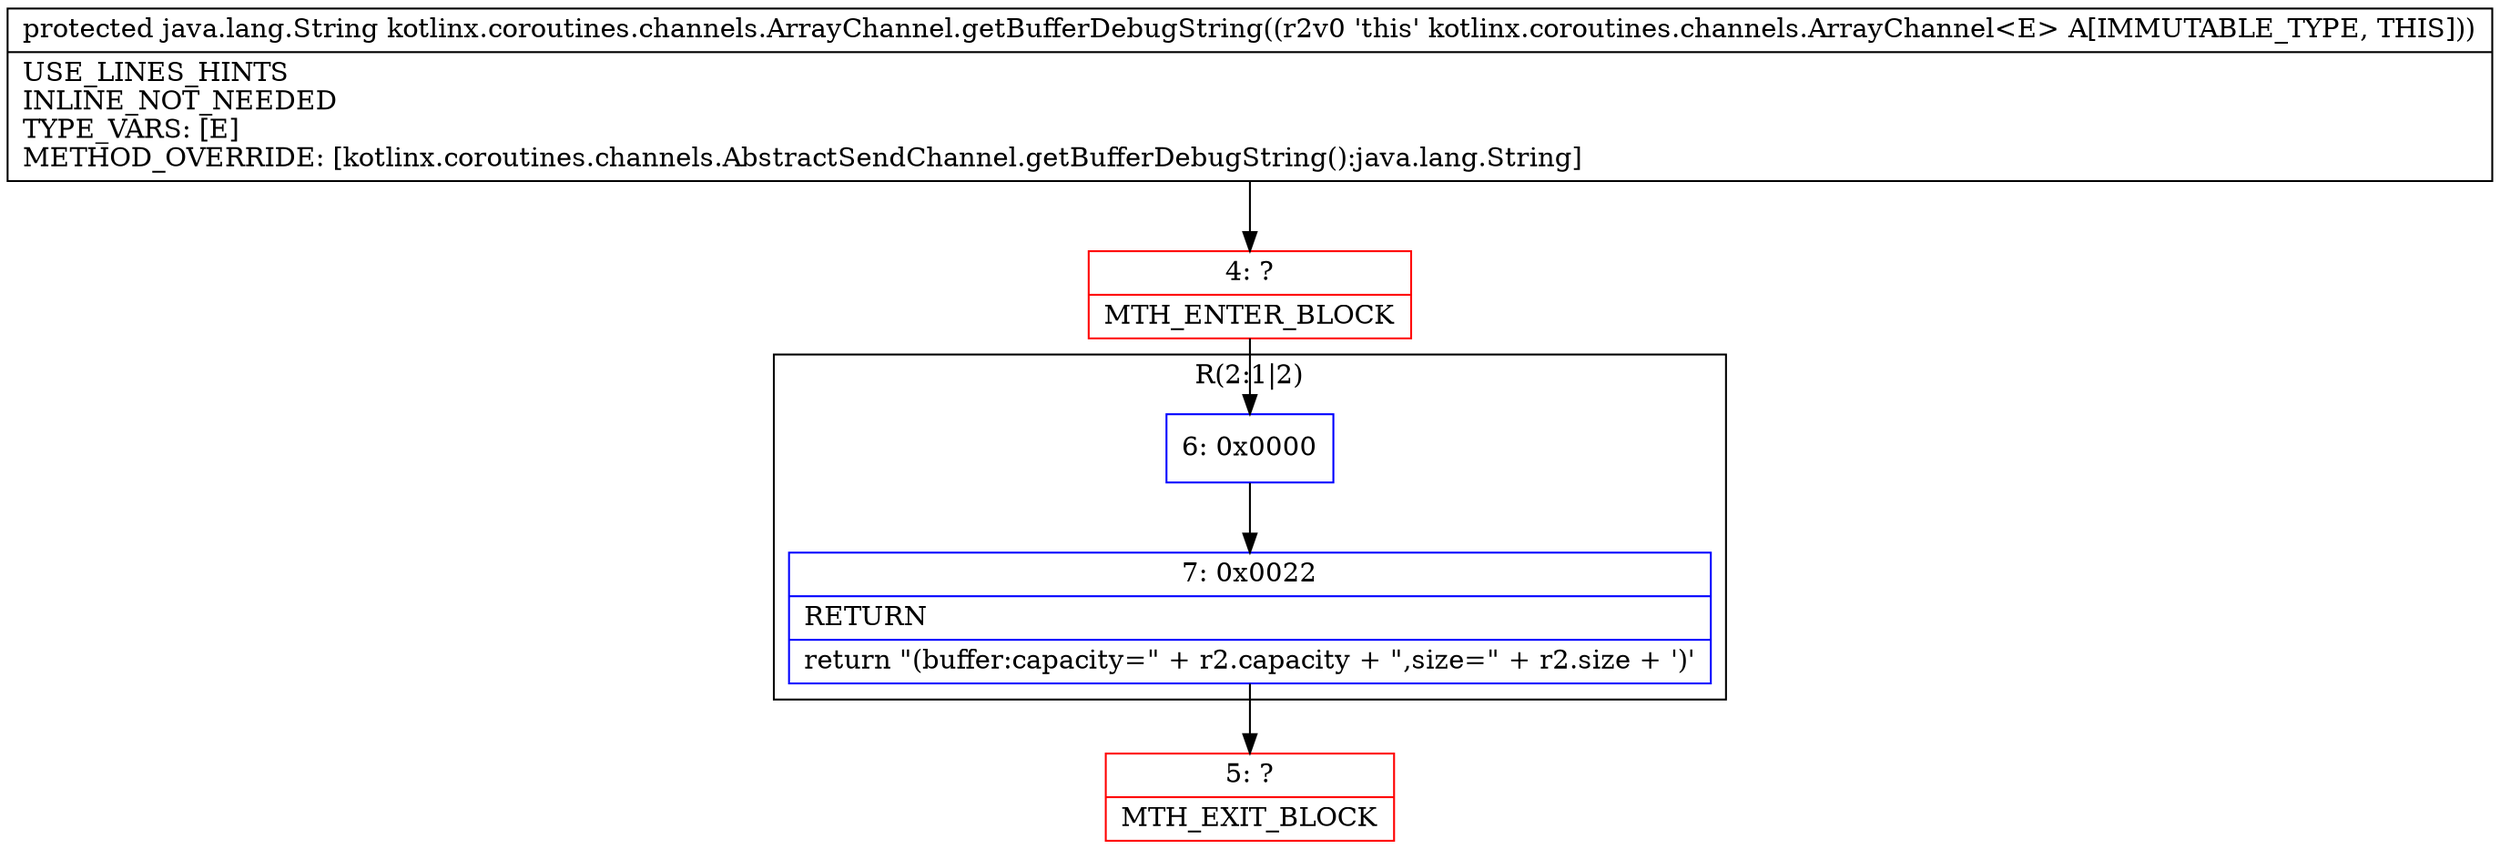 digraph "CFG forkotlinx.coroutines.channels.ArrayChannel.getBufferDebugString()Ljava\/lang\/String;" {
subgraph cluster_Region_712624719 {
label = "R(2:1|2)";
node [shape=record,color=blue];
Node_6 [shape=record,label="{6\:\ 0x0000}"];
Node_7 [shape=record,label="{7\:\ 0x0022|RETURN\l|return \"(buffer:capacity=\" + r2.capacity + \",size=\" + r2.size + ')'\l}"];
}
Node_4 [shape=record,color=red,label="{4\:\ ?|MTH_ENTER_BLOCK\l}"];
Node_5 [shape=record,color=red,label="{5\:\ ?|MTH_EXIT_BLOCK\l}"];
MethodNode[shape=record,label="{protected java.lang.String kotlinx.coroutines.channels.ArrayChannel.getBufferDebugString((r2v0 'this' kotlinx.coroutines.channels.ArrayChannel\<E\> A[IMMUTABLE_TYPE, THIS]))  | USE_LINES_HINTS\lINLINE_NOT_NEEDED\lTYPE_VARS: [E]\lMETHOD_OVERRIDE: [kotlinx.coroutines.channels.AbstractSendChannel.getBufferDebugString():java.lang.String]\l}"];
MethodNode -> Node_4;Node_6 -> Node_7;
Node_7 -> Node_5;
Node_4 -> Node_6;
}

